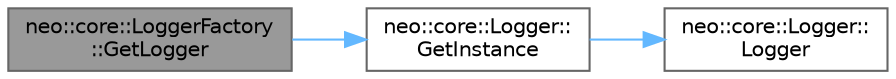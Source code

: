 digraph "neo::core::LoggerFactory::GetLogger"
{
 // LATEX_PDF_SIZE
  bgcolor="transparent";
  edge [fontname=Helvetica,fontsize=10,labelfontname=Helvetica,labelfontsize=10];
  node [fontname=Helvetica,fontsize=10,shape=box,height=0.2,width=0.4];
  rankdir="LR";
  Node1 [id="Node000001",label="neo::core::LoggerFactory\l::GetLogger",height=0.2,width=0.4,color="gray40", fillcolor="grey60", style="filled", fontcolor="black",tooltip="Get a logger by name."];
  Node1 -> Node2 [id="edge1_Node000001_Node000002",color="steelblue1",style="solid",tooltip=" "];
  Node2 [id="Node000002",label="neo::core::Logger::\lGetInstance",height=0.2,width=0.4,color="grey40", fillcolor="white", style="filled",URL="$classneo_1_1core_1_1_logger.html#ae7ab15f1277f56e09e160691a04a7c7a",tooltip="Get the global logger instance."];
  Node2 -> Node3 [id="edge2_Node000002_Node000003",color="steelblue1",style="solid",tooltip=" "];
  Node3 [id="Node000003",label="neo::core::Logger::\lLogger",height=0.2,width=0.4,color="grey40", fillcolor="white", style="filled",URL="$classneo_1_1core_1_1_logger.html#a968022696a59e35003eb5ab8d93b5b60",tooltip=" "];
}
